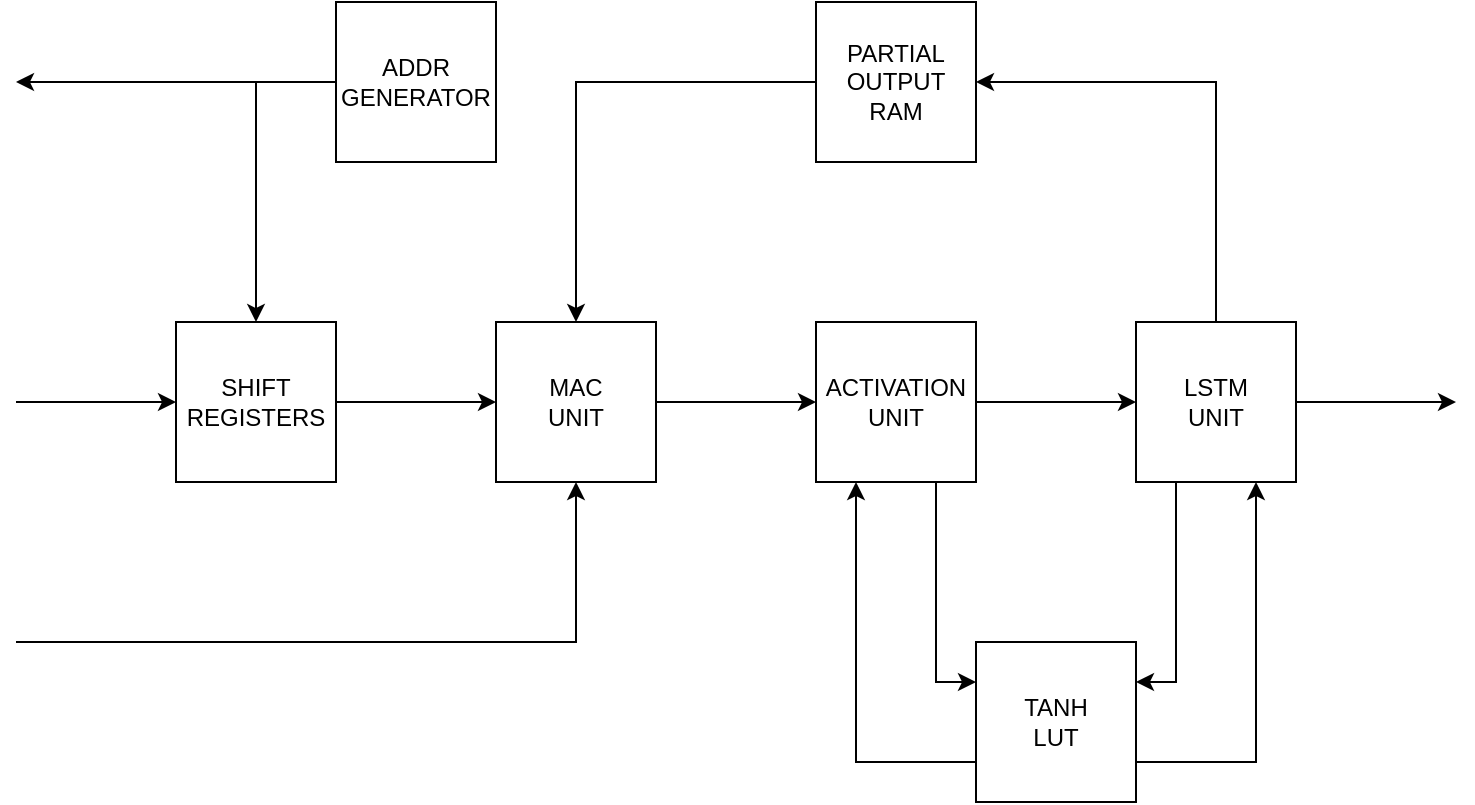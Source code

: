 <mxfile version="24.8.2">
  <diagram name="Pagina-1" id="WQnft5s_Bk3sQxgy9zAi">
    <mxGraphModel dx="1050" dy="529" grid="1" gridSize="10" guides="1" tooltips="1" connect="1" arrows="1" fold="1" page="1" pageScale="1" pageWidth="827" pageHeight="1169" math="0" shadow="0">
      <root>
        <mxCell id="0" />
        <mxCell id="1" parent="0" />
        <mxCell id="8TtBmNFR0B1IN1U_k0eF-8" style="edgeStyle=orthogonalEdgeStyle;rounded=0;orthogonalLoop=1;jettySize=auto;html=1;entryX=0;entryY=0.5;entryDx=0;entryDy=0;" parent="1" source="8TtBmNFR0B1IN1U_k0eF-1" target="8TtBmNFR0B1IN1U_k0eF-2" edge="1">
          <mxGeometry relative="1" as="geometry" />
        </mxCell>
        <mxCell id="8TtBmNFR0B1IN1U_k0eF-18" style="edgeStyle=orthogonalEdgeStyle;rounded=0;orthogonalLoop=1;jettySize=auto;html=1;startArrow=classic;startFill=1;endArrow=none;endFill=0;" parent="1" source="8TtBmNFR0B1IN1U_k0eF-1" edge="1">
          <mxGeometry relative="1" as="geometry">
            <mxPoint x="80" y="360" as="targetPoint" />
            <Array as="points">
              <mxPoint x="360" y="360" />
            </Array>
          </mxGeometry>
        </mxCell>
        <mxCell id="8TtBmNFR0B1IN1U_k0eF-1" value="&lt;div&gt;MAC&lt;/div&gt;&lt;div&gt;UNIT&lt;br&gt;&lt;/div&gt;" style="whiteSpace=wrap;html=1;aspect=fixed;" parent="1" vertex="1">
          <mxGeometry x="320" y="200" width="80" height="80" as="geometry" />
        </mxCell>
        <mxCell id="8TtBmNFR0B1IN1U_k0eF-9" style="edgeStyle=orthogonalEdgeStyle;rounded=0;orthogonalLoop=1;jettySize=auto;html=1;exitX=0.75;exitY=1;exitDx=0;exitDy=0;entryX=0;entryY=0.25;entryDx=0;entryDy=0;" parent="1" source="8TtBmNFR0B1IN1U_k0eF-2" target="8TtBmNFR0B1IN1U_k0eF-4" edge="1">
          <mxGeometry relative="1" as="geometry" />
        </mxCell>
        <mxCell id="8TtBmNFR0B1IN1U_k0eF-13" style="edgeStyle=orthogonalEdgeStyle;rounded=0;orthogonalLoop=1;jettySize=auto;html=1;entryX=0;entryY=0.5;entryDx=0;entryDy=0;" parent="1" source="8TtBmNFR0B1IN1U_k0eF-2" target="8TtBmNFR0B1IN1U_k0eF-3" edge="1">
          <mxGeometry relative="1" as="geometry" />
        </mxCell>
        <mxCell id="8TtBmNFR0B1IN1U_k0eF-2" value="&lt;div&gt;ACTIVATION&lt;/div&gt;&lt;div&gt;UNIT&lt;br&gt;&lt;/div&gt;" style="whiteSpace=wrap;html=1;aspect=fixed;" parent="1" vertex="1">
          <mxGeometry x="480" y="200" width="80" height="80" as="geometry" />
        </mxCell>
        <mxCell id="8TtBmNFR0B1IN1U_k0eF-11" style="edgeStyle=orthogonalEdgeStyle;rounded=0;orthogonalLoop=1;jettySize=auto;html=1;exitX=0.25;exitY=1;exitDx=0;exitDy=0;entryX=1;entryY=0.25;entryDx=0;entryDy=0;" parent="1" source="8TtBmNFR0B1IN1U_k0eF-3" target="8TtBmNFR0B1IN1U_k0eF-4" edge="1">
          <mxGeometry relative="1" as="geometry" />
        </mxCell>
        <mxCell id="8TtBmNFR0B1IN1U_k0eF-14" style="edgeStyle=orthogonalEdgeStyle;rounded=0;orthogonalLoop=1;jettySize=auto;html=1;entryX=1;entryY=0.5;entryDx=0;entryDy=0;" parent="1" source="8TtBmNFR0B1IN1U_k0eF-3" target="8TtBmNFR0B1IN1U_k0eF-6" edge="1">
          <mxGeometry relative="1" as="geometry">
            <Array as="points">
              <mxPoint x="680" y="80" />
            </Array>
          </mxGeometry>
        </mxCell>
        <mxCell id="8TtBmNFR0B1IN1U_k0eF-22" style="edgeStyle=orthogonalEdgeStyle;rounded=0;orthogonalLoop=1;jettySize=auto;html=1;" parent="1" source="8TtBmNFR0B1IN1U_k0eF-3" edge="1">
          <mxGeometry relative="1" as="geometry">
            <mxPoint x="800" y="240" as="targetPoint" />
          </mxGeometry>
        </mxCell>
        <mxCell id="8TtBmNFR0B1IN1U_k0eF-3" value="&lt;div&gt;LSTM&lt;/div&gt;&lt;div&gt;UNIT&lt;br&gt;&lt;/div&gt;" style="whiteSpace=wrap;html=1;aspect=fixed;" parent="1" vertex="1">
          <mxGeometry x="640" y="200" width="80" height="80" as="geometry" />
        </mxCell>
        <mxCell id="8TtBmNFR0B1IN1U_k0eF-10" style="edgeStyle=orthogonalEdgeStyle;rounded=0;orthogonalLoop=1;jettySize=auto;html=1;exitX=0;exitY=0.75;exitDx=0;exitDy=0;entryX=0.25;entryY=1;entryDx=0;entryDy=0;" parent="1" source="8TtBmNFR0B1IN1U_k0eF-4" target="8TtBmNFR0B1IN1U_k0eF-2" edge="1">
          <mxGeometry relative="1" as="geometry" />
        </mxCell>
        <mxCell id="8TtBmNFR0B1IN1U_k0eF-12" style="edgeStyle=orthogonalEdgeStyle;rounded=0;orthogonalLoop=1;jettySize=auto;html=1;exitX=1;exitY=0.75;exitDx=0;exitDy=0;entryX=0.75;entryY=1;entryDx=0;entryDy=0;" parent="1" source="8TtBmNFR0B1IN1U_k0eF-4" target="8TtBmNFR0B1IN1U_k0eF-3" edge="1">
          <mxGeometry relative="1" as="geometry" />
        </mxCell>
        <mxCell id="8TtBmNFR0B1IN1U_k0eF-4" value="&lt;div&gt;TANH&lt;/div&gt;&lt;div&gt;LUT&lt;br&gt;&lt;/div&gt;" style="whiteSpace=wrap;html=1;aspect=fixed;" parent="1" vertex="1">
          <mxGeometry x="560" y="360" width="80" height="80" as="geometry" />
        </mxCell>
        <mxCell id="8TtBmNFR0B1IN1U_k0eF-15" style="edgeStyle=orthogonalEdgeStyle;rounded=0;orthogonalLoop=1;jettySize=auto;html=1;exitX=0;exitY=0.5;exitDx=0;exitDy=0;entryX=0.5;entryY=0;entryDx=0;entryDy=0;" parent="1" source="8TtBmNFR0B1IN1U_k0eF-6" target="8TtBmNFR0B1IN1U_k0eF-1" edge="1">
          <mxGeometry relative="1" as="geometry" />
        </mxCell>
        <mxCell id="8TtBmNFR0B1IN1U_k0eF-6" value="&lt;div&gt;PARTIAL&lt;/div&gt;&lt;div&gt;OUTPUT&lt;/div&gt;&lt;div&gt;RAM&lt;/div&gt;" style="whiteSpace=wrap;html=1;aspect=fixed;" parent="1" vertex="1">
          <mxGeometry x="480" y="40" width="80" height="80" as="geometry" />
        </mxCell>
        <mxCell id="8TtBmNFR0B1IN1U_k0eF-19" style="edgeStyle=orthogonalEdgeStyle;rounded=0;orthogonalLoop=1;jettySize=auto;html=1;" parent="1" source="8TtBmNFR0B1IN1U_k0eF-7" edge="1">
          <mxGeometry relative="1" as="geometry">
            <mxPoint x="80" y="80" as="targetPoint" />
          </mxGeometry>
        </mxCell>
        <mxCell id="8TtBmNFR0B1IN1U_k0eF-20" style="edgeStyle=orthogonalEdgeStyle;rounded=0;orthogonalLoop=1;jettySize=auto;html=1;entryX=0.5;entryY=0;entryDx=0;entryDy=0;" parent="1" source="8TtBmNFR0B1IN1U_k0eF-7" target="8TtBmNFR0B1IN1U_k0eF-16" edge="1">
          <mxGeometry relative="1" as="geometry">
            <Array as="points">
              <mxPoint x="200" y="80" />
            </Array>
          </mxGeometry>
        </mxCell>
        <mxCell id="8TtBmNFR0B1IN1U_k0eF-7" value="&lt;div&gt;ADDR&lt;/div&gt;&lt;div&gt;GENERATOR&lt;/div&gt;" style="whiteSpace=wrap;html=1;aspect=fixed;" parent="1" vertex="1">
          <mxGeometry x="240" y="40" width="80" height="80" as="geometry" />
        </mxCell>
        <mxCell id="8TtBmNFR0B1IN1U_k0eF-17" style="edgeStyle=orthogonalEdgeStyle;rounded=0;orthogonalLoop=1;jettySize=auto;html=1;entryX=0;entryY=0.5;entryDx=0;entryDy=0;" parent="1" source="8TtBmNFR0B1IN1U_k0eF-16" target="8TtBmNFR0B1IN1U_k0eF-1" edge="1">
          <mxGeometry relative="1" as="geometry" />
        </mxCell>
        <mxCell id="8TtBmNFR0B1IN1U_k0eF-21" style="edgeStyle=orthogonalEdgeStyle;rounded=0;orthogonalLoop=1;jettySize=auto;html=1;endArrow=none;endFill=0;startArrow=classic;startFill=1;" parent="1" source="8TtBmNFR0B1IN1U_k0eF-16" edge="1">
          <mxGeometry relative="1" as="geometry">
            <mxPoint x="80" y="240" as="targetPoint" />
          </mxGeometry>
        </mxCell>
        <mxCell id="8TtBmNFR0B1IN1U_k0eF-16" value="&lt;div&gt;SHIFT&lt;/div&gt;&lt;div&gt;REGISTERS&lt;br&gt;&lt;/div&gt;" style="whiteSpace=wrap;html=1;aspect=fixed;" parent="1" vertex="1">
          <mxGeometry x="160" y="200" width="80" height="80" as="geometry" />
        </mxCell>
      </root>
    </mxGraphModel>
  </diagram>
</mxfile>
